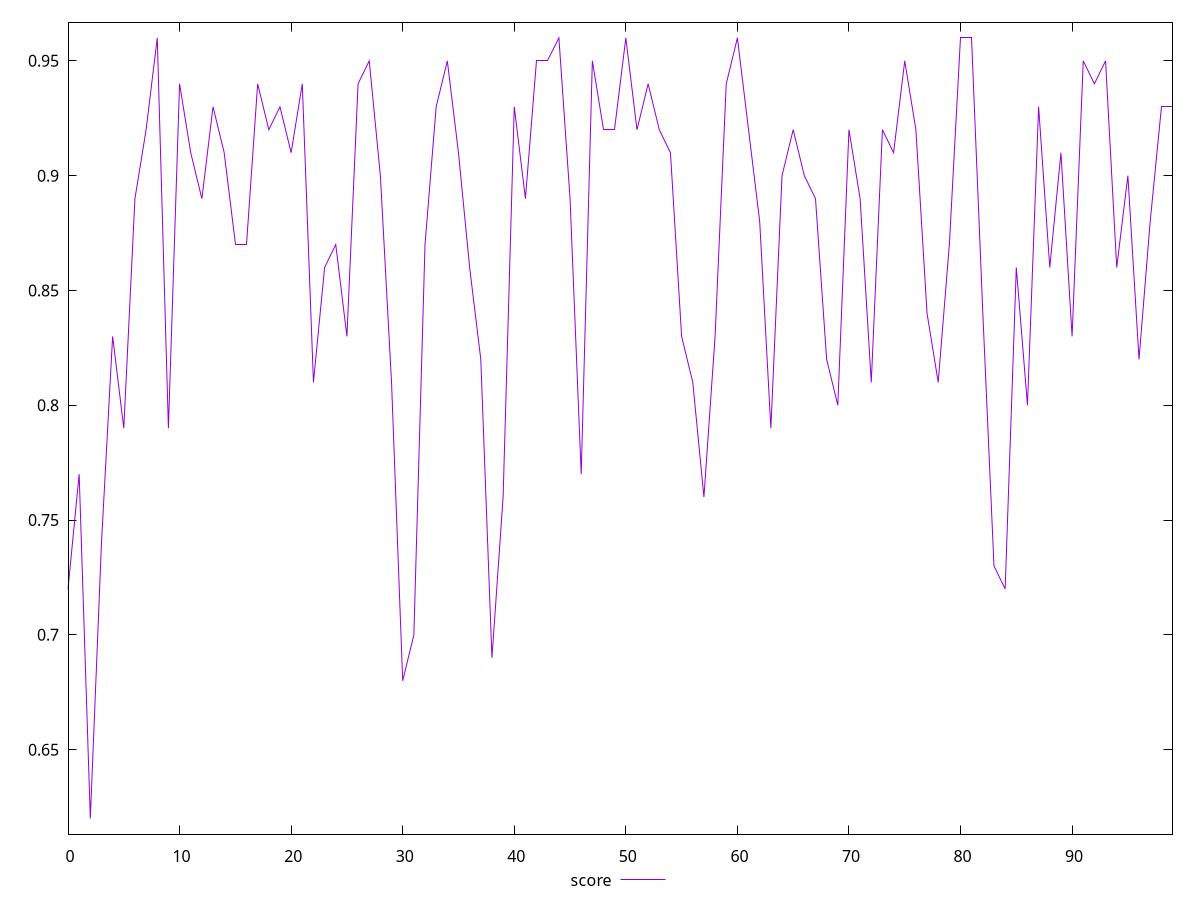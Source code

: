 reset

$score <<EOF
0 0.72
1 0.77
2 0.62
3 0.74
4 0.83
5 0.79
6 0.89
7 0.92
8 0.96
9 0.79
10 0.94
11 0.91
12 0.89
13 0.93
14 0.91
15 0.87
16 0.87
17 0.94
18 0.92
19 0.93
20 0.91
21 0.94
22 0.81
23 0.86
24 0.87
25 0.83
26 0.94
27 0.95
28 0.9
29 0.81
30 0.68
31 0.7
32 0.87
33 0.93
34 0.95
35 0.91
36 0.86
37 0.82
38 0.69
39 0.76
40 0.93
41 0.89
42 0.95
43 0.95
44 0.96
45 0.89
46 0.77
47 0.95
48 0.92
49 0.92
50 0.96
51 0.92
52 0.94
53 0.92
54 0.91
55 0.83
56 0.81
57 0.76
58 0.83
59 0.94
60 0.96
61 0.92
62 0.88
63 0.79
64 0.9
65 0.92
66 0.9
67 0.89
68 0.82
69 0.8
70 0.92
71 0.89
72 0.81
73 0.92
74 0.91
75 0.95
76 0.92
77 0.84
78 0.81
79 0.87
80 0.96
81 0.96
82 0.84
83 0.73
84 0.72
85 0.86
86 0.8
87 0.93
88 0.86
89 0.91
90 0.83
91 0.95
92 0.94
93 0.95
94 0.86
95 0.9
96 0.82
97 0.88
98 0.93
99 0.93
EOF

set key outside below
set xrange [0:99]
set yrange [0.6132:0.9668]
set trange [0.6132:0.9668]
set terminal svg size 640, 500 enhanced background rgb 'white'
set output "report_00017_2021-02-10T15-08-03.406Z/mainthread-work-breakdown/samples/pages+cached/score/values.svg"

plot $score title "score" with line

reset
